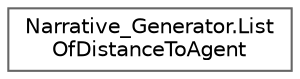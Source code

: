 digraph "Graphical Class Hierarchy"
{
 // LATEX_PDF_SIZE
  bgcolor="transparent";
  edge [fontname=Helvetica,fontsize=10,labelfontname=Helvetica,labelfontsize=10];
  node [fontname=Helvetica,fontsize=10,shape=box,height=0.2,width=0.4];
  rankdir="LR";
  Node0 [label="Narrative_Generator.List\lOfDistanceToAgent",height=0.2,width=0.4,color="grey40", fillcolor="white", style="filled",URL="$struct_narrative___generator_1_1_list_of_distance_to_agent.html",tooltip="A structure representing a list of distances to several agents, with the possibility of sorting in as..."];
}
